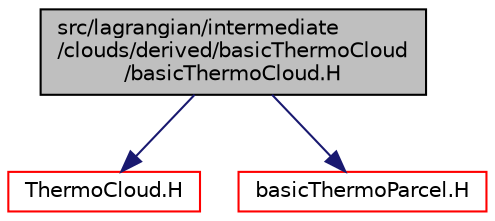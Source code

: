digraph "src/lagrangian/intermediate/clouds/derived/basicThermoCloud/basicThermoCloud.H"
{
  bgcolor="transparent";
  edge [fontname="Helvetica",fontsize="10",labelfontname="Helvetica",labelfontsize="10"];
  node [fontname="Helvetica",fontsize="10",shape=record];
  Node1 [label="src/lagrangian/intermediate\l/clouds/derived/basicThermoCloud\l/basicThermoCloud.H",height=0.2,width=0.4,color="black", fillcolor="grey75", style="filled", fontcolor="black"];
  Node1 -> Node2 [color="midnightblue",fontsize="10",style="solid",fontname="Helvetica"];
  Node2 [label="ThermoCloud.H",height=0.2,width=0.4,color="red",URL="$a06503.html"];
  Node1 -> Node3 [color="midnightblue",fontsize="10",style="solid",fontname="Helvetica"];
  Node3 [label="basicThermoParcel.H",height=0.2,width=0.4,color="red",URL="$a06536.html"];
}
